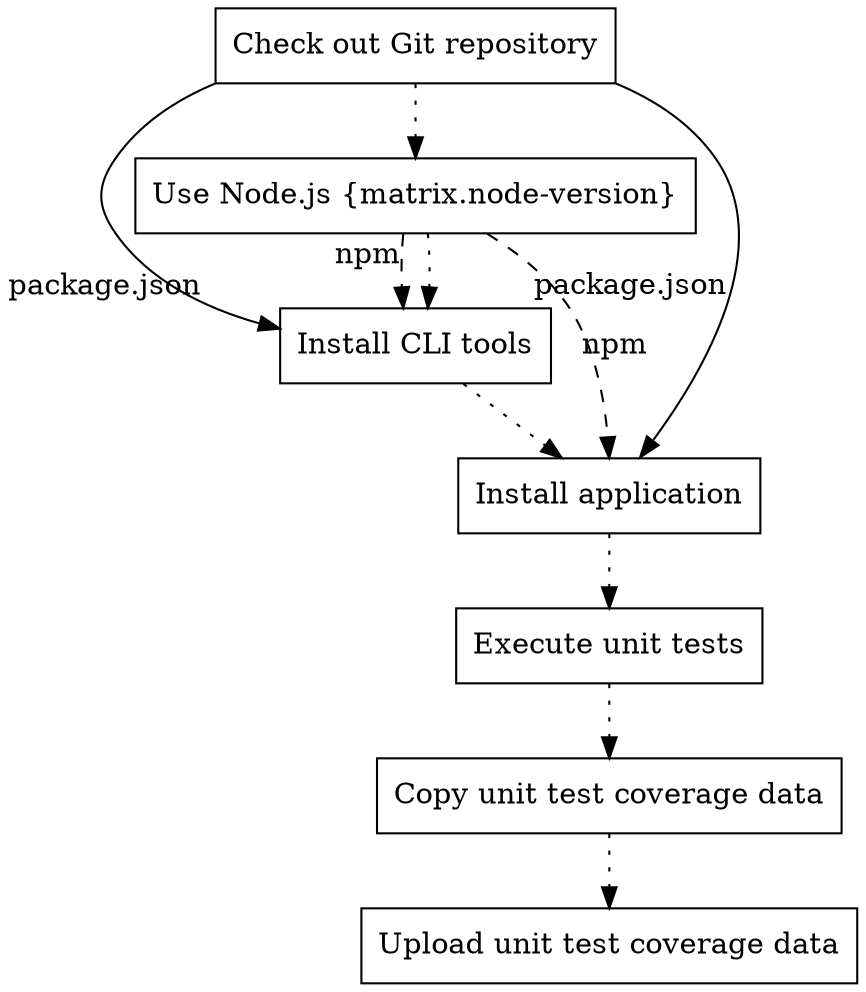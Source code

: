 digraph {
	"Check out Git repository" [shape=rect]
	"Use Node.js {matrix.node-version}" [shape=rect]
	"Install CLI tools" [shape=rect]
	"Install application" [shape=rect]
	"Execute unit tests" [shape=rect]
	"Copy unit test coverage data" [shape=rect]
	"Upload unit test coverage data" [shape=rect]
	"Check out Git repository" -> "Install CLI tools" [decorate=false xlabel="package.json"]
	"Check out Git repository" -> "Install application" [decorate=false xlabel="package.json"]
	"Check out Git repository" -> "Use Node.js {matrix.node-version}" [style=dotted xlabel=""]
	"Use Node.js {matrix.node-version}" -> "Install CLI tools" [style=dashed xlabel=npm]
	"Use Node.js {matrix.node-version}" -> "Install application" [style=dashed xlabel=npm]
	"Use Node.js {matrix.node-version}" -> "Install CLI tools" [style=dotted xlabel=""]
	"Install CLI tools" -> "Install application" [style=dotted xlabel=""]
	"Install application" -> "Execute unit tests" [style=dotted xlabel=""]
	"Execute unit tests" -> "Copy unit test coverage data" [style=dotted xlabel=""]
	"Copy unit test coverage data" -> "Upload unit test coverage data" [style=dotted xlabel=""]
}
